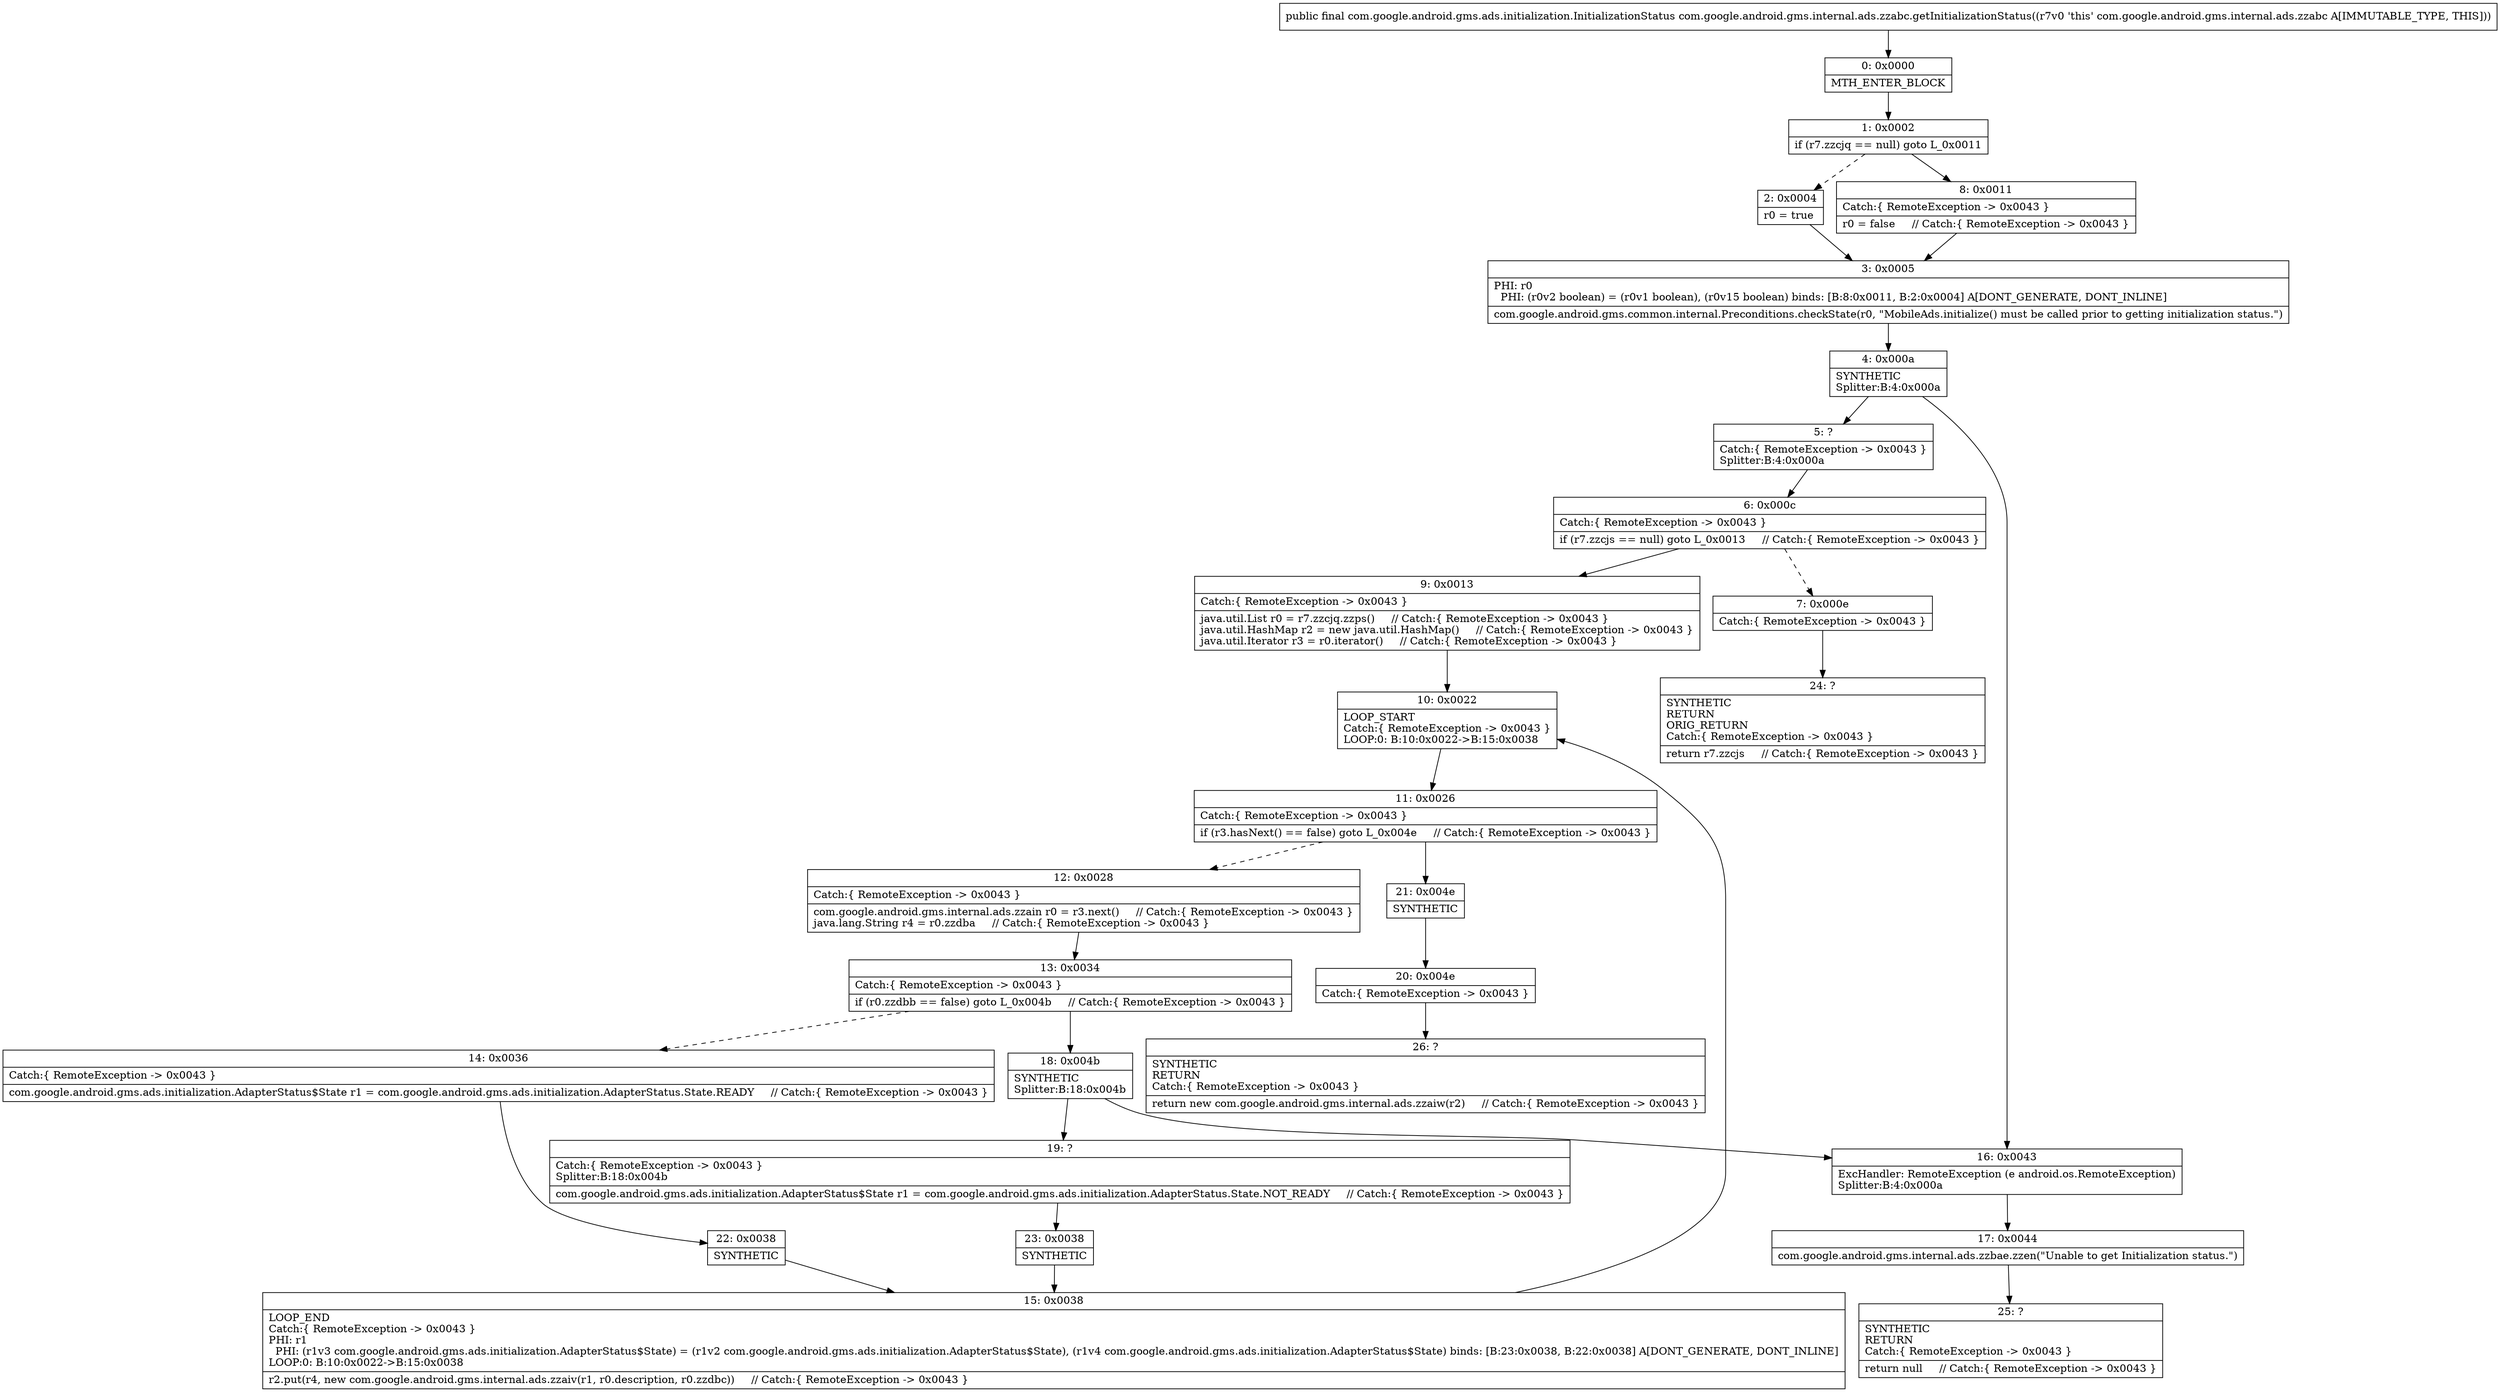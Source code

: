digraph "CFG forcom.google.android.gms.internal.ads.zzabc.getInitializationStatus()Lcom\/google\/android\/gms\/ads\/initialization\/InitializationStatus;" {
Node_0 [shape=record,label="{0\:\ 0x0000|MTH_ENTER_BLOCK\l}"];
Node_1 [shape=record,label="{1\:\ 0x0002|if (r7.zzcjq == null) goto L_0x0011\l}"];
Node_2 [shape=record,label="{2\:\ 0x0004|r0 = true\l}"];
Node_3 [shape=record,label="{3\:\ 0x0005|PHI: r0 \l  PHI: (r0v2 boolean) = (r0v1 boolean), (r0v15 boolean) binds: [B:8:0x0011, B:2:0x0004] A[DONT_GENERATE, DONT_INLINE]\l|com.google.android.gms.common.internal.Preconditions.checkState(r0, \"MobileAds.initialize() must be called prior to getting initialization status.\")\l}"];
Node_4 [shape=record,label="{4\:\ 0x000a|SYNTHETIC\lSplitter:B:4:0x000a\l}"];
Node_5 [shape=record,label="{5\:\ ?|Catch:\{ RemoteException \-\> 0x0043 \}\lSplitter:B:4:0x000a\l}"];
Node_6 [shape=record,label="{6\:\ 0x000c|Catch:\{ RemoteException \-\> 0x0043 \}\l|if (r7.zzcjs == null) goto L_0x0013     \/\/ Catch:\{ RemoteException \-\> 0x0043 \}\l}"];
Node_7 [shape=record,label="{7\:\ 0x000e|Catch:\{ RemoteException \-\> 0x0043 \}\l}"];
Node_8 [shape=record,label="{8\:\ 0x0011|Catch:\{ RemoteException \-\> 0x0043 \}\l|r0 = false     \/\/ Catch:\{ RemoteException \-\> 0x0043 \}\l}"];
Node_9 [shape=record,label="{9\:\ 0x0013|Catch:\{ RemoteException \-\> 0x0043 \}\l|java.util.List r0 = r7.zzcjq.zzps()     \/\/ Catch:\{ RemoteException \-\> 0x0043 \}\ljava.util.HashMap r2 = new java.util.HashMap()     \/\/ Catch:\{ RemoteException \-\> 0x0043 \}\ljava.util.Iterator r3 = r0.iterator()     \/\/ Catch:\{ RemoteException \-\> 0x0043 \}\l}"];
Node_10 [shape=record,label="{10\:\ 0x0022|LOOP_START\lCatch:\{ RemoteException \-\> 0x0043 \}\lLOOP:0: B:10:0x0022\-\>B:15:0x0038\l}"];
Node_11 [shape=record,label="{11\:\ 0x0026|Catch:\{ RemoteException \-\> 0x0043 \}\l|if (r3.hasNext() == false) goto L_0x004e     \/\/ Catch:\{ RemoteException \-\> 0x0043 \}\l}"];
Node_12 [shape=record,label="{12\:\ 0x0028|Catch:\{ RemoteException \-\> 0x0043 \}\l|com.google.android.gms.internal.ads.zzain r0 = r3.next()     \/\/ Catch:\{ RemoteException \-\> 0x0043 \}\ljava.lang.String r4 = r0.zzdba     \/\/ Catch:\{ RemoteException \-\> 0x0043 \}\l}"];
Node_13 [shape=record,label="{13\:\ 0x0034|Catch:\{ RemoteException \-\> 0x0043 \}\l|if (r0.zzdbb == false) goto L_0x004b     \/\/ Catch:\{ RemoteException \-\> 0x0043 \}\l}"];
Node_14 [shape=record,label="{14\:\ 0x0036|Catch:\{ RemoteException \-\> 0x0043 \}\l|com.google.android.gms.ads.initialization.AdapterStatus$State r1 = com.google.android.gms.ads.initialization.AdapterStatus.State.READY     \/\/ Catch:\{ RemoteException \-\> 0x0043 \}\l}"];
Node_15 [shape=record,label="{15\:\ 0x0038|LOOP_END\lCatch:\{ RemoteException \-\> 0x0043 \}\lPHI: r1 \l  PHI: (r1v3 com.google.android.gms.ads.initialization.AdapterStatus$State) = (r1v2 com.google.android.gms.ads.initialization.AdapterStatus$State), (r1v4 com.google.android.gms.ads.initialization.AdapterStatus$State) binds: [B:23:0x0038, B:22:0x0038] A[DONT_GENERATE, DONT_INLINE]\lLOOP:0: B:10:0x0022\-\>B:15:0x0038\l|r2.put(r4, new com.google.android.gms.internal.ads.zzaiv(r1, r0.description, r0.zzdbc))     \/\/ Catch:\{ RemoteException \-\> 0x0043 \}\l}"];
Node_16 [shape=record,label="{16\:\ 0x0043|ExcHandler: RemoteException (e android.os.RemoteException)\lSplitter:B:4:0x000a\l}"];
Node_17 [shape=record,label="{17\:\ 0x0044|com.google.android.gms.internal.ads.zzbae.zzen(\"Unable to get Initialization status.\")\l}"];
Node_18 [shape=record,label="{18\:\ 0x004b|SYNTHETIC\lSplitter:B:18:0x004b\l}"];
Node_19 [shape=record,label="{19\:\ ?|Catch:\{ RemoteException \-\> 0x0043 \}\lSplitter:B:18:0x004b\l|com.google.android.gms.ads.initialization.AdapterStatus$State r1 = com.google.android.gms.ads.initialization.AdapterStatus.State.NOT_READY     \/\/ Catch:\{ RemoteException \-\> 0x0043 \}\l}"];
Node_20 [shape=record,label="{20\:\ 0x004e|Catch:\{ RemoteException \-\> 0x0043 \}\l}"];
Node_21 [shape=record,label="{21\:\ 0x004e|SYNTHETIC\l}"];
Node_22 [shape=record,label="{22\:\ 0x0038|SYNTHETIC\l}"];
Node_23 [shape=record,label="{23\:\ 0x0038|SYNTHETIC\l}"];
Node_24 [shape=record,label="{24\:\ ?|SYNTHETIC\lRETURN\lORIG_RETURN\lCatch:\{ RemoteException \-\> 0x0043 \}\l|return r7.zzcjs     \/\/ Catch:\{ RemoteException \-\> 0x0043 \}\l}"];
Node_25 [shape=record,label="{25\:\ ?|SYNTHETIC\lRETURN\lCatch:\{ RemoteException \-\> 0x0043 \}\l|return null     \/\/ Catch:\{ RemoteException \-\> 0x0043 \}\l}"];
Node_26 [shape=record,label="{26\:\ ?|SYNTHETIC\lRETURN\lCatch:\{ RemoteException \-\> 0x0043 \}\l|return new com.google.android.gms.internal.ads.zzaiw(r2)     \/\/ Catch:\{ RemoteException \-\> 0x0043 \}\l}"];
MethodNode[shape=record,label="{public final com.google.android.gms.ads.initialization.InitializationStatus com.google.android.gms.internal.ads.zzabc.getInitializationStatus((r7v0 'this' com.google.android.gms.internal.ads.zzabc A[IMMUTABLE_TYPE, THIS])) }"];
MethodNode -> Node_0;
Node_0 -> Node_1;
Node_1 -> Node_2[style=dashed];
Node_1 -> Node_8;
Node_2 -> Node_3;
Node_3 -> Node_4;
Node_4 -> Node_5;
Node_4 -> Node_16;
Node_5 -> Node_6;
Node_6 -> Node_7[style=dashed];
Node_6 -> Node_9;
Node_7 -> Node_24;
Node_8 -> Node_3;
Node_9 -> Node_10;
Node_10 -> Node_11;
Node_11 -> Node_12[style=dashed];
Node_11 -> Node_21;
Node_12 -> Node_13;
Node_13 -> Node_14[style=dashed];
Node_13 -> Node_18;
Node_14 -> Node_22;
Node_15 -> Node_10;
Node_16 -> Node_17;
Node_17 -> Node_25;
Node_18 -> Node_19;
Node_18 -> Node_16;
Node_19 -> Node_23;
Node_20 -> Node_26;
Node_21 -> Node_20;
Node_22 -> Node_15;
Node_23 -> Node_15;
}

